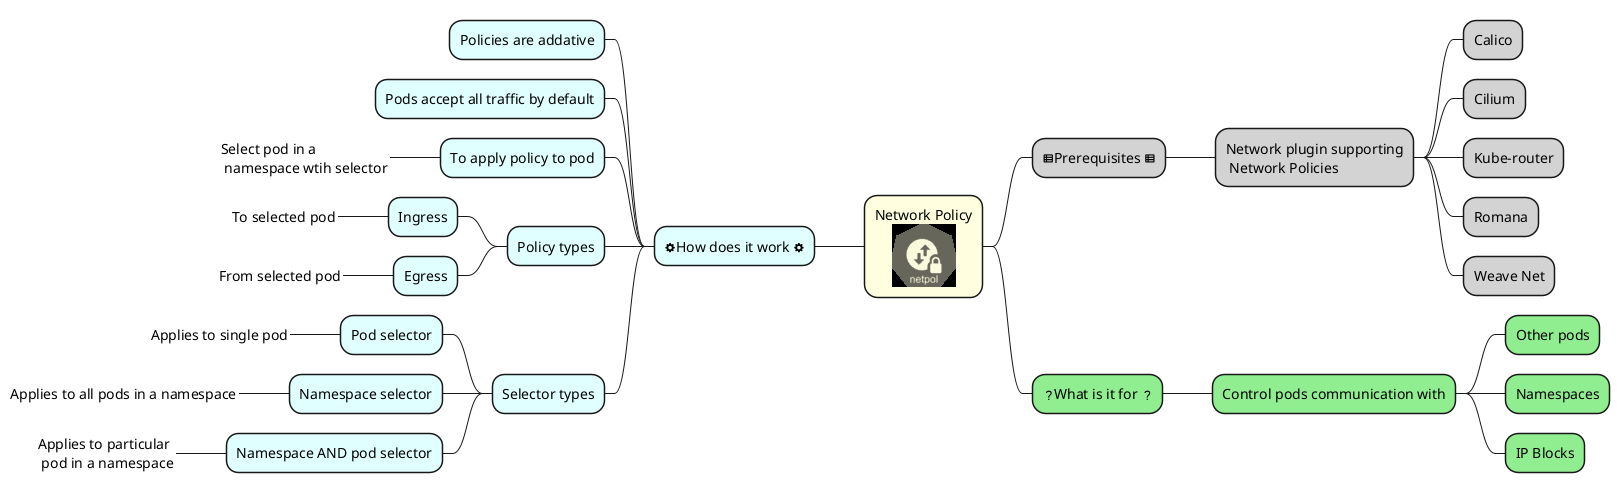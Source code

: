 @startmindmap k8s-network-policy
'Icons
!include <kubernetes/k8s-sprites-labeled-25pct>

*[#lightyellow] Network Policy\n     <$netpol>

**[#lightgray] <&spreadsheet>Prerequisites <&spreadsheet>
***[#lightgray] Network plugin supporting\n Network Policies
****[#lightgray] Calico
****[#lightgray] Cilium
****[#lightgray] Kube-router
****[#lightgray] Romana
****[#lightgray] Weave Net

**[#lightgreen] <&question-mark>What is it for <&question-mark>
***[#lightgreen] Control pods communication with
****[#lightgreen] Other pods
****[#lightgreen] Namespaces
****[#lightgreen] IP Blocks

left side

**[#LightCyan] <&cog>How does it work <&cog>
***[#LightCyan] Policies are addative
***[#LightCyan] Pods accept all traffic by default
***[#LightCyan] To apply policy to pod
****[#LightCyan]_ Select pod in a\n namespace wtih selector
***[#LightCyan] Policy types
****[#LightCyan] Ingress
*****[#LightCyan]_ To selected pod
****[#LightCyan] Egress
*****[#LightCyan]_ From selected pod
***[#LightCyan] Selector types
****[#LightCyan] Pod selector
*****[#LightCyan]_ Applies to single pod
****[#LightCyan] Namespace selector
*****[#LightCyan]_ Applies to all pods in a namespace
****[#LightCyan] Namespace AND pod selector
*****[#LightCyan]_ Applies to particular\n pod in a namespace
@endmindmap
